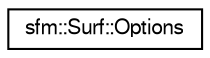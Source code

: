 digraph "Graphical Class Hierarchy"
{
  edge [fontname="FreeSans",fontsize="10",labelfontname="FreeSans",labelfontsize="10"];
  node [fontname="FreeSans",fontsize="10",shape=record];
  rankdir="LR";
  Node0 [label="sfm::Surf::Options",height=0.2,width=0.4,color="black", fillcolor="white", style="filled",URL="$structsfm_1_1_surf_1_1_options.html",tooltip="SURF options. "];
}
